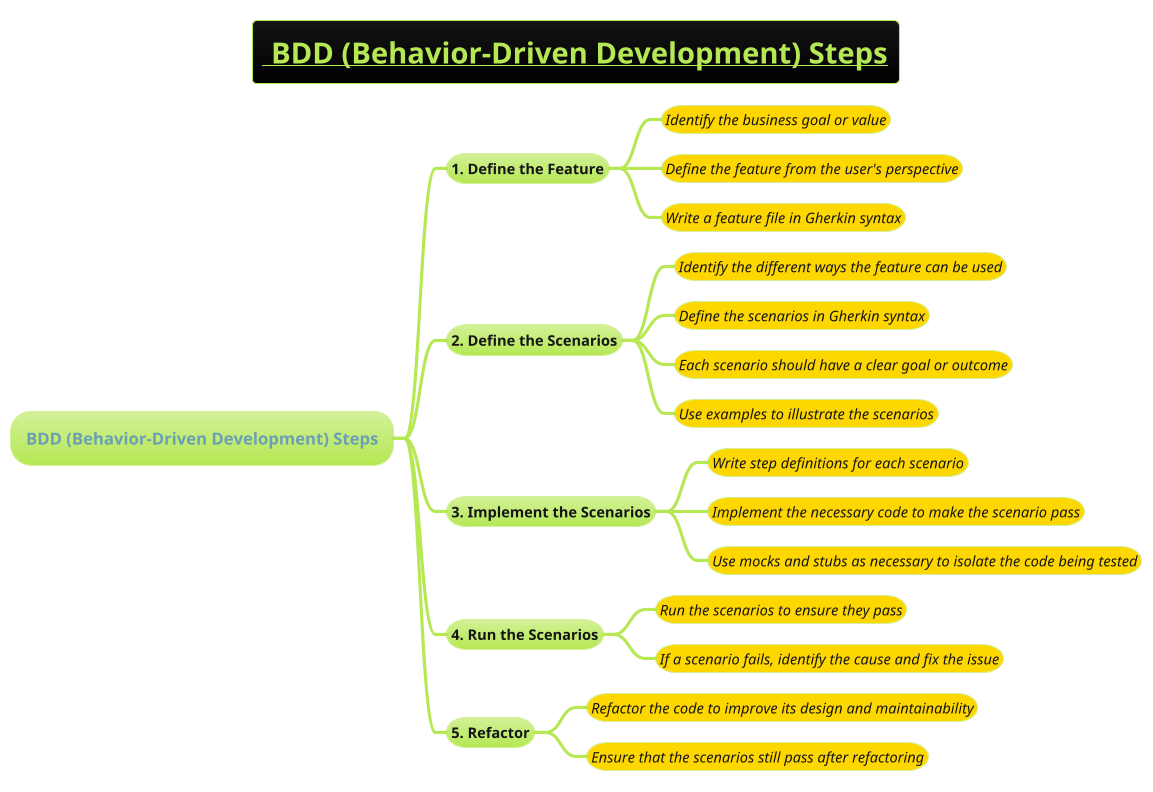 @startmindmap
title =__ BDD (Behavior-Driven Development) Steps__
!theme hacker


* BDD (Behavior-Driven Development) Steps
** **1. Define** the Feature
***[#gold] ====<size:14>Identify the business goal or value
***[#gold] ====<size:14>Define the feature from the user's perspective
***[#gold] ====<size:14>Write a feature file in Gherkin syntax
** **2. Define** the Scenarios
***[#gold] ====<size:14>Identify the different ways the feature can be used
***[#gold] ====<size:14>Define the scenarios in Gherkin syntax
***[#gold] ====<size:14>Each scenario should have a clear goal or outcome
***[#gold] ====<size:14>Use examples to illustrate the scenarios
** **3. Implement** the Scenarios
***[#gold] ====<size:14>Write step definitions for each scenario
***[#gold] ====<size:14>Implement the necessary code to make the scenario pass
***[#gold] ====<size:14>Use mocks and stubs as necessary to isolate the code being tested
** **4. Run** the Scenarios
***[#gold] ====<size:14>Run the scenarios to ensure they pass
***[#gold] ====<size:14>If a scenario fails, identify the cause and fix the issue
** **5. Refactor**
***[#gold] ====<size:14>Refactor the code to improve its design and maintainability
***[#gold] ====<size:14>Ensure that the scenarios still pass after refactoring
@endmindmap
